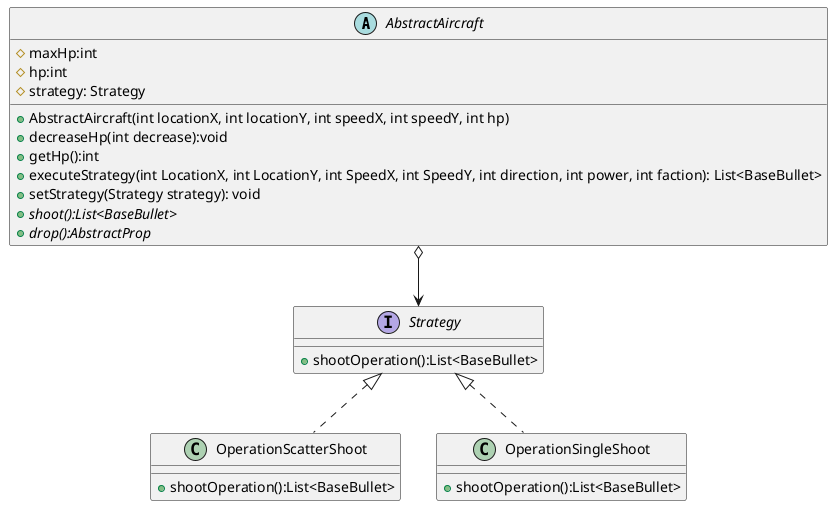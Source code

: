 @startuml

abstract class AbstractAircraft
{
	# maxHp:int
    # hp:int
    # strategy: Strategy
    + AbstractAircraft(int locationX, int locationY, int speedX, int speedY, int hp)
    + decreaseHp(int decrease):void
    + getHp():int
    + executeStrategy(int LocationX, int LocationY, int SpeedX, int SpeedY, int direction, int power, int faction): List<BaseBullet>
    + setStrategy(Strategy strategy): void
    + {abstract} shoot():List<BaseBullet>
    + {abstract} drop():AbstractProp
 }

interface Strategy{
    + shootOperation():List<BaseBullet>
}
AbstractAircraft o--> Strategy

class OperationScatterShoot{
    + shootOperation():List<BaseBullet>
}

class OperationSingleShoot{
    + shootOperation():List<BaseBullet>
}


Strategy <|.. OperationScatterShoot
Strategy <|.. OperationSingleShoot

@enduml